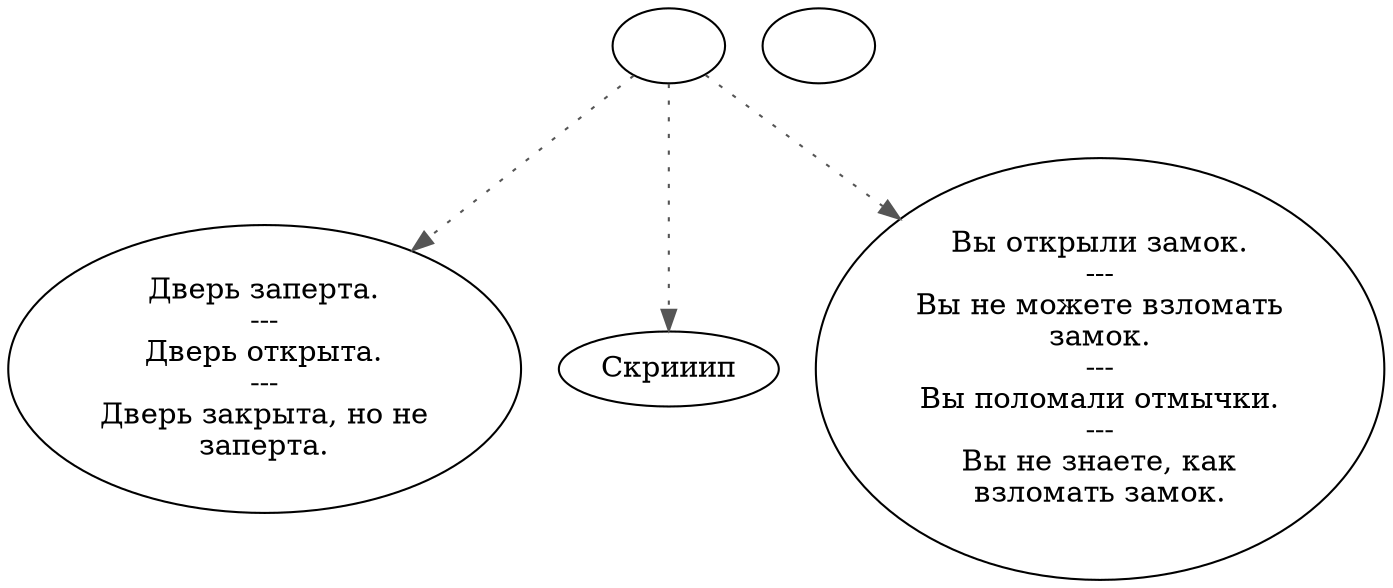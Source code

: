digraph setdoor1 {
  "start" [style=filled       fillcolor="#FFFFFF"       color="#000000"]
  "start" -> "see_stuff" [style=dotted color="#555555"]
  "start" -> "do_stuff" [style=dotted color="#555555"]
  "start" -> "do_skill" [style=dotted color="#555555"]
  "start" [label=""]
  "do_stuff" [style=filled       fillcolor="#FFFFFF"       color="#000000"]
  "do_stuff" [label="Скрииип"]
  "do_skill" [style=filled       fillcolor="#FFFFFF"       color="#000000"]
  "do_skill" [label="Вы открыли замок.\n---\nВы не можете взломать\nзамок.\n---\nВы поломали отмычки.\n---\nВы не знаете, как\nвзломать замок."]
  "see_stuff" [style=filled       fillcolor="#FFFFFF"       color="#000000"]
  "see_stuff" [label="Дверь заперта.\n---\nДверь открыта.\n---\nДверь закрыта, но не\nзаперта."]
  "doorend" [style=filled       fillcolor="#FFFFFF"       color="#000000"]
  "doorend" [label=""]
}
